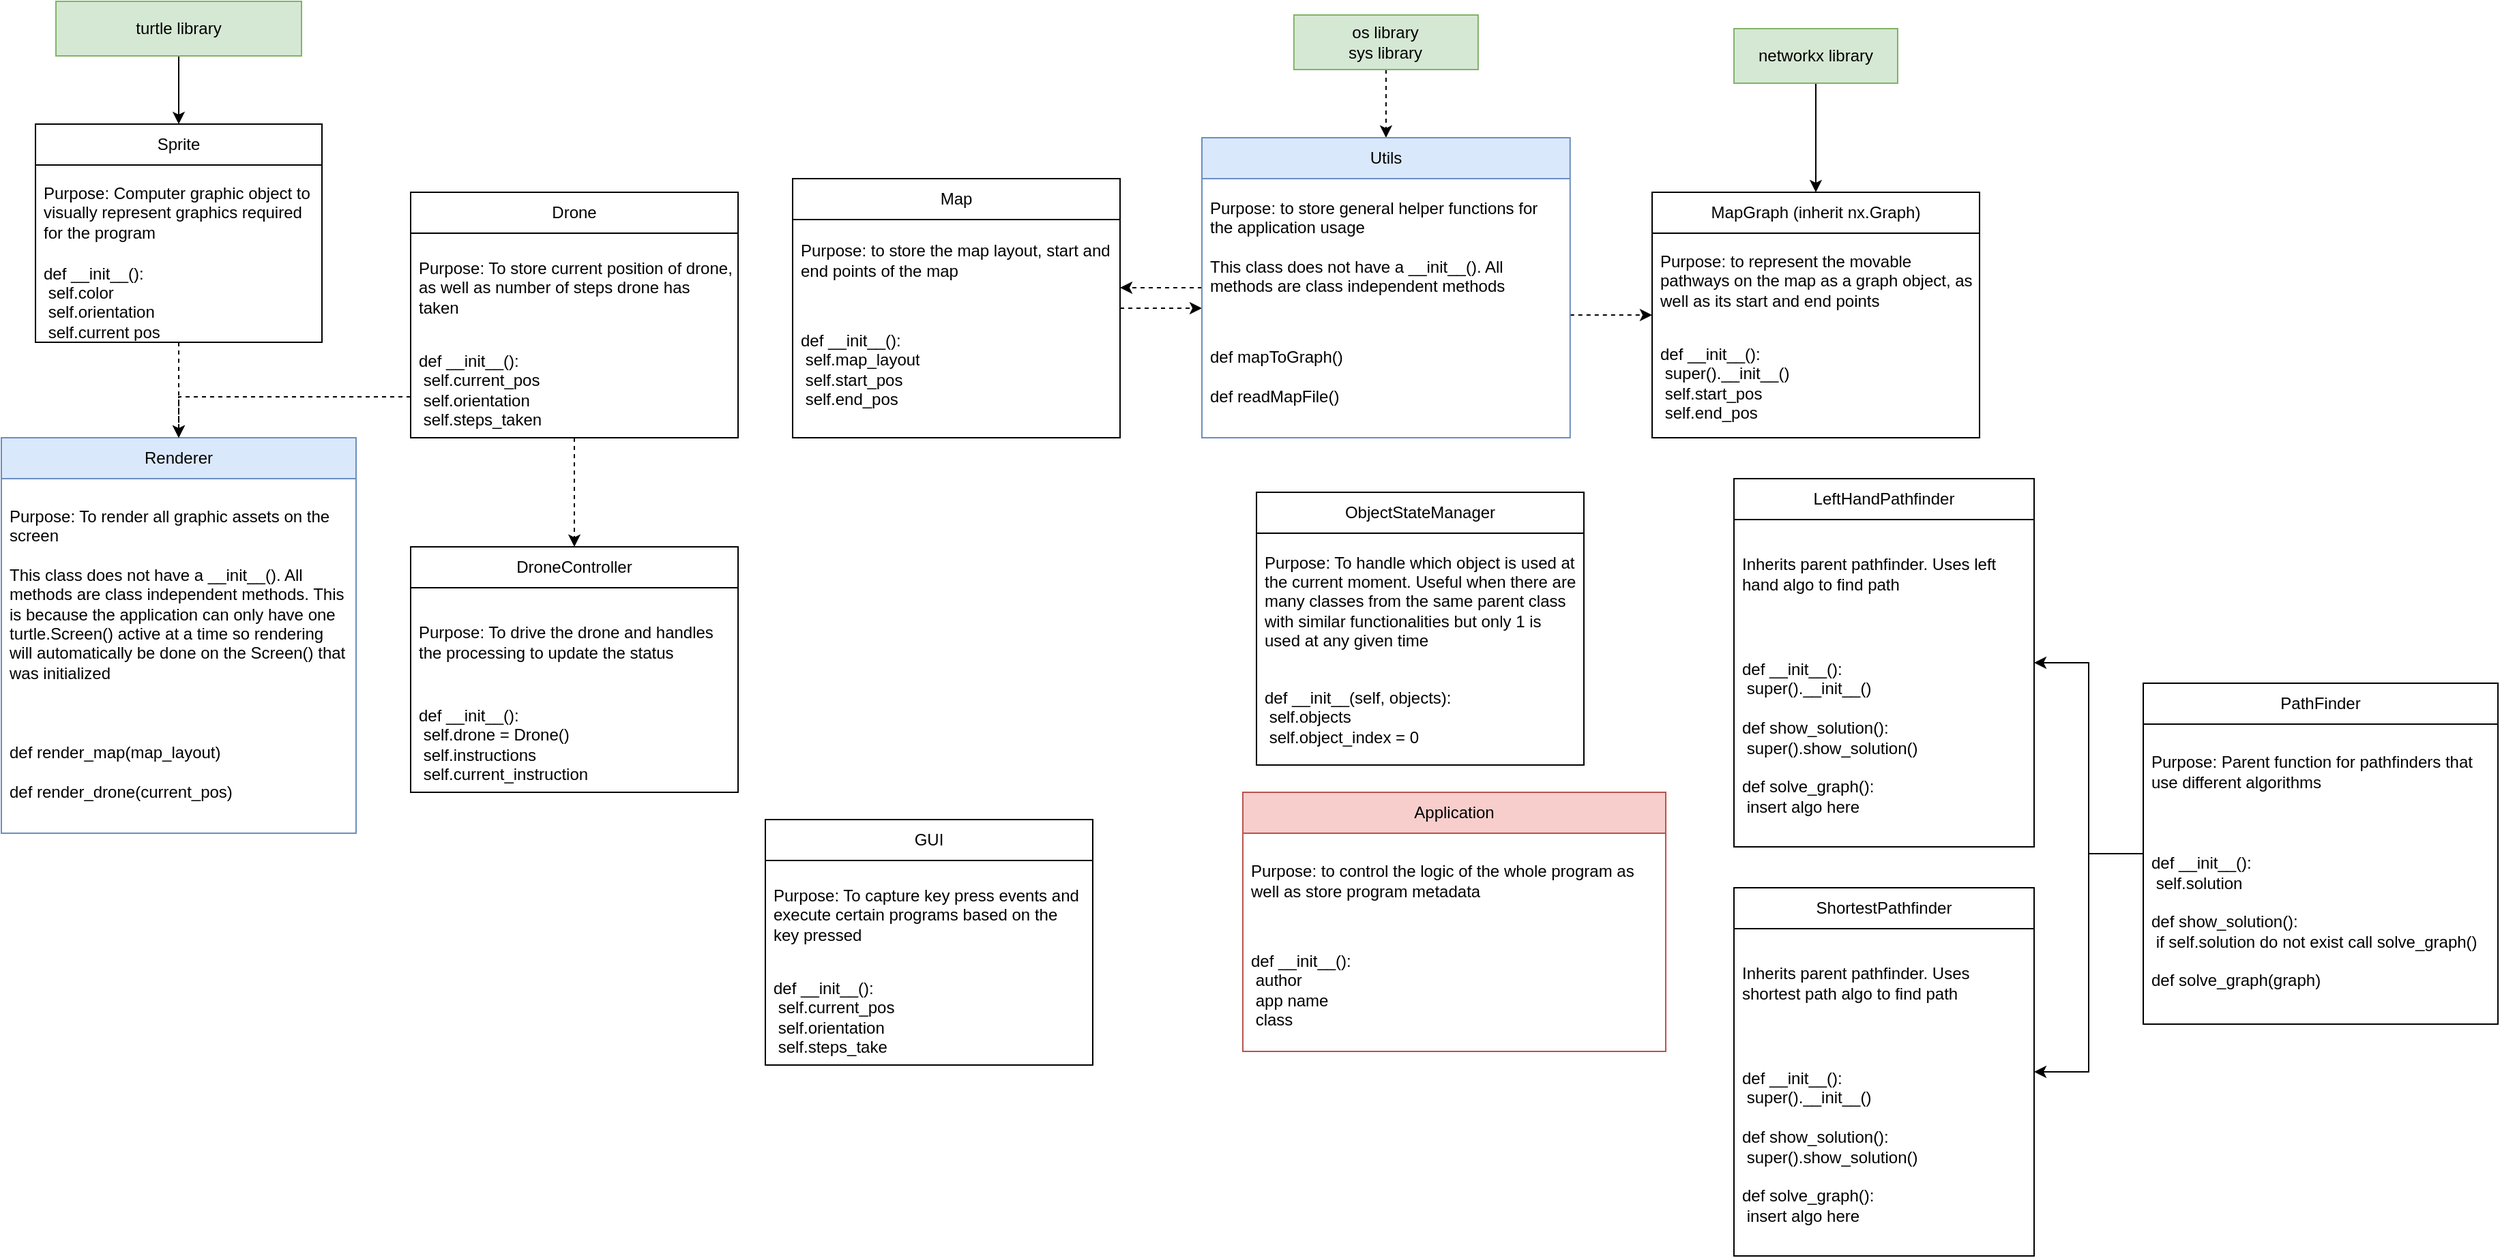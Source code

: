 <mxfile version="20.8.17" type="github" pages="3">
  <diagram id="C5RBs43oDa-KdzZeNtuy" name="Class Design">
    <mxGraphModel dx="2070" dy="985" grid="1" gridSize="10" guides="1" tooltips="1" connect="1" arrows="1" fold="1" page="1" pageScale="1" pageWidth="2336" pageHeight="1654" math="0" shadow="0">
      <root>
        <mxCell id="WIyWlLk6GJQsqaUBKTNV-0" />
        <mxCell id="WIyWlLk6GJQsqaUBKTNV-1" parent="WIyWlLk6GJQsqaUBKTNV-0" />
        <mxCell id="uCqwbNBmqY_bpqWK9Ru8-3" style="edgeStyle=orthogonalEdgeStyle;rounded=0;orthogonalLoop=1;jettySize=auto;html=1;" parent="WIyWlLk6GJQsqaUBKTNV-1" source="dQ57IdhiGYJqUYmVvskk-5" target="uCqwbNBmqY_bpqWK9Ru8-0" edge="1">
          <mxGeometry relative="1" as="geometry" />
        </mxCell>
        <mxCell id="dQ57IdhiGYJqUYmVvskk-5" value="turtle library" style="rounded=0;whiteSpace=wrap;html=1;fillColor=#d5e8d4;strokeColor=#82b366;" parent="WIyWlLk6GJQsqaUBKTNV-1" vertex="1">
          <mxGeometry x="70" y="40" width="180" height="40" as="geometry" />
        </mxCell>
        <mxCell id="pP4sysXfX_SifiGV4ZdW-8" style="edgeStyle=orthogonalEdgeStyle;rounded=0;orthogonalLoop=1;jettySize=auto;html=1;dashed=1;" parent="WIyWlLk6GJQsqaUBKTNV-1" source="dQ57IdhiGYJqUYmVvskk-13" target="pP4sysXfX_SifiGV4ZdW-3" edge="1">
          <mxGeometry relative="1" as="geometry">
            <Array as="points">
              <mxPoint x="850" y="240" />
              <mxPoint x="850" y="240" />
            </Array>
          </mxGeometry>
        </mxCell>
        <mxCell id="dQ57IdhiGYJqUYmVvskk-13" value="Map" style="swimlane;fontStyle=0;childLayout=stackLayout;horizontal=1;startSize=30;horizontalStack=0;resizeParent=1;resizeParentMax=0;resizeLast=0;collapsible=1;marginBottom=0;whiteSpace=wrap;html=1;" parent="WIyWlLk6GJQsqaUBKTNV-1" vertex="1">
          <mxGeometry x="610" y="170" width="240" height="190" as="geometry" />
        </mxCell>
        <mxCell id="dQ57IdhiGYJqUYmVvskk-14" value="Purpose: to store the map layout, start and end points of the map" style="text;strokeColor=none;fillColor=none;align=left;verticalAlign=middle;spacingLeft=4;spacingRight=4;overflow=hidden;points=[[0,0.5],[1,0.5]];portConstraint=eastwest;rotatable=0;whiteSpace=wrap;html=1;" parent="dQ57IdhiGYJqUYmVvskk-13" vertex="1">
          <mxGeometry y="30" width="240" height="60" as="geometry" />
        </mxCell>
        <mxCell id="dQ57IdhiGYJqUYmVvskk-21" value="def __init__():&lt;br&gt;&lt;span style=&quot;white-space: pre;&quot;&gt; &lt;/span&gt;self.map_layout&lt;br&gt;&lt;span style=&quot;white-space: pre;&quot;&gt; &lt;/span&gt;self.start_pos&lt;br&gt;&lt;span style=&quot;white-space: pre;&quot;&gt; &lt;/span&gt;self.end_pos&lt;br&gt;" style="text;strokeColor=none;fillColor=none;align=left;verticalAlign=middle;spacingLeft=4;spacingRight=4;overflow=hidden;points=[[0,0.5],[1,0.5]];portConstraint=eastwest;rotatable=0;whiteSpace=wrap;html=1;" parent="dQ57IdhiGYJqUYmVvskk-13" vertex="1">
          <mxGeometry y="90" width="240" height="100" as="geometry" />
        </mxCell>
        <mxCell id="vD4cvlfS7zfxwfo6U6s2-6" style="edgeStyle=orthogonalEdgeStyle;rounded=0;orthogonalLoop=1;jettySize=auto;html=1;" parent="WIyWlLk6GJQsqaUBKTNV-1" source="dQ57IdhiGYJqUYmVvskk-32" target="vD4cvlfS7zfxwfo6U6s2-2" edge="1">
          <mxGeometry relative="1" as="geometry" />
        </mxCell>
        <mxCell id="PxlXIvfQ-g-e9BkWduUP-7" style="edgeStyle=orthogonalEdgeStyle;rounded=0;orthogonalLoop=1;jettySize=auto;html=1;" parent="WIyWlLk6GJQsqaUBKTNV-1" source="dQ57IdhiGYJqUYmVvskk-32" target="vD4cvlfS7zfxwfo6U6s2-7" edge="1">
          <mxGeometry relative="1" as="geometry" />
        </mxCell>
        <mxCell id="dQ57IdhiGYJqUYmVvskk-32" value="PathFinder" style="swimlane;fontStyle=0;childLayout=stackLayout;horizontal=1;startSize=30;horizontalStack=0;resizeParent=1;resizeParentMax=0;resizeLast=0;collapsible=1;marginBottom=0;whiteSpace=wrap;html=1;" parent="WIyWlLk6GJQsqaUBKTNV-1" vertex="1">
          <mxGeometry x="1600" y="540" width="260" height="250" as="geometry" />
        </mxCell>
        <mxCell id="dQ57IdhiGYJqUYmVvskk-33" value="Purpose: Parent function for pathfinders that use different algorithms" style="text;strokeColor=none;fillColor=none;align=left;verticalAlign=middle;spacingLeft=4;spacingRight=4;overflow=hidden;points=[[0,0.5],[1,0.5]];portConstraint=eastwest;rotatable=0;whiteSpace=wrap;html=1;" parent="dQ57IdhiGYJqUYmVvskk-32" vertex="1">
          <mxGeometry y="30" width="260" height="70" as="geometry" />
        </mxCell>
        <mxCell id="dQ57IdhiGYJqUYmVvskk-35" value="def __init__():&lt;br&gt;&lt;span style=&quot;white-space: pre;&quot;&gt; &lt;/span&gt;self.solution&lt;br&gt;&lt;br&gt;def show_solution():&lt;br&gt;&lt;span style=&quot;white-space: pre;&quot;&gt; &lt;/span&gt;if self.solution do not exist call solve_graph()&lt;br&gt;&lt;br&gt;def solve_graph(graph)" style="text;strokeColor=none;fillColor=none;align=left;verticalAlign=middle;spacingLeft=4;spacingRight=4;overflow=hidden;points=[[0,0.5],[1,0.5]];portConstraint=eastwest;rotatable=0;whiteSpace=wrap;html=1;" parent="dQ57IdhiGYJqUYmVvskk-32" vertex="1">
          <mxGeometry y="100" width="260" height="150" as="geometry" />
        </mxCell>
        <mxCell id="7FqHwzOTrSw8YaoyhYBU-6" value="Application" style="swimlane;fontStyle=0;childLayout=stackLayout;horizontal=1;startSize=30;horizontalStack=0;resizeParent=1;resizeParentMax=0;resizeLast=0;collapsible=1;marginBottom=0;whiteSpace=wrap;html=1;fillColor=#f8cecc;strokeColor=#b85450;" parent="WIyWlLk6GJQsqaUBKTNV-1" vertex="1">
          <mxGeometry x="940" y="620" width="310" height="190" as="geometry" />
        </mxCell>
        <mxCell id="7FqHwzOTrSw8YaoyhYBU-7" value="Purpose: to control the logic of the whole program as well as store program metadata" style="text;strokeColor=none;fillColor=none;align=left;verticalAlign=middle;spacingLeft=4;spacingRight=4;overflow=hidden;points=[[0,0.5],[1,0.5]];portConstraint=eastwest;rotatable=0;whiteSpace=wrap;html=1;" parent="7FqHwzOTrSw8YaoyhYBU-6" vertex="1">
          <mxGeometry y="30" width="310" height="70" as="geometry" />
        </mxCell>
        <mxCell id="7FqHwzOTrSw8YaoyhYBU-9" value="def __init__():&lt;br&gt;&lt;span style=&quot;white-space: pre;&quot;&gt; &lt;/span&gt;author&lt;br&gt;&lt;span style=&quot;white-space: pre;&quot;&gt; &lt;/span&gt;app name&lt;br&gt;&lt;span style=&quot;white-space: pre;&quot;&gt; &lt;/span&gt;class" style="text;strokeColor=none;fillColor=none;align=left;verticalAlign=middle;spacingLeft=4;spacingRight=4;overflow=hidden;points=[[0,0.5],[1,0.5]];portConstraint=eastwest;rotatable=0;whiteSpace=wrap;html=1;" parent="7FqHwzOTrSw8YaoyhYBU-6" vertex="1">
          <mxGeometry y="100" width="310" height="90" as="geometry" />
        </mxCell>
        <mxCell id="4WqTjVgoWAFysmVd5On_-0" style="edgeStyle=orthogonalEdgeStyle;rounded=0;orthogonalLoop=1;jettySize=auto;html=1;dashed=1;" parent="WIyWlLk6GJQsqaUBKTNV-1" source="QhIDpwn1hLKXuRbCtxrE-2" target="pP4sysXfX_SifiGV4ZdW-3" edge="1">
          <mxGeometry relative="1" as="geometry" />
        </mxCell>
        <mxCell id="QhIDpwn1hLKXuRbCtxrE-2" value="os library&lt;br&gt;sys library" style="rounded=0;whiteSpace=wrap;html=1;fillColor=#d5e8d4;strokeColor=#82b366;" parent="WIyWlLk6GJQsqaUBKTNV-1" vertex="1">
          <mxGeometry x="977.42" y="50" width="135.05" height="40" as="geometry" />
        </mxCell>
        <mxCell id="4GmTz1bbVhYTWeWpqr6v-0" value="MapGraph (inherit nx.Graph)" style="swimlane;fontStyle=0;childLayout=stackLayout;horizontal=1;startSize=30;horizontalStack=0;resizeParent=1;resizeParentMax=0;resizeLast=0;collapsible=1;marginBottom=0;whiteSpace=wrap;html=1;" parent="WIyWlLk6GJQsqaUBKTNV-1" vertex="1">
          <mxGeometry x="1240" y="180" width="240" height="180" as="geometry" />
        </mxCell>
        <mxCell id="4GmTz1bbVhYTWeWpqr6v-1" value="Purpose: to represent the movable pathways on the map as a graph object, as well as its start and end points" style="text;strokeColor=none;fillColor=none;align=left;verticalAlign=middle;spacingLeft=4;spacingRight=4;overflow=hidden;points=[[0,0.5],[1,0.5]];portConstraint=eastwest;rotatable=0;whiteSpace=wrap;html=1;" parent="4GmTz1bbVhYTWeWpqr6v-0" vertex="1">
          <mxGeometry y="30" width="240" height="70" as="geometry" />
        </mxCell>
        <mxCell id="4GmTz1bbVhYTWeWpqr6v-3" value="def __init__():&lt;br&gt;&lt;span style=&quot;white-space: pre;&quot;&gt; &lt;/span&gt;super().__init__()&lt;br&gt;&lt;span style=&quot;white-space: pre;&quot;&gt; &lt;/span&gt;self.start_pos&lt;br&gt;&lt;span style=&quot;white-space: pre;&quot;&gt; &lt;/span&gt;self.end_pos" style="text;strokeColor=none;fillColor=none;align=left;verticalAlign=middle;spacingLeft=4;spacingRight=4;overflow=hidden;points=[[0,0.5],[1,0.5]];portConstraint=eastwest;rotatable=0;whiteSpace=wrap;html=1;" parent="4GmTz1bbVhYTWeWpqr6v-0" vertex="1">
          <mxGeometry y="100" width="240" height="80" as="geometry" />
        </mxCell>
        <mxCell id="4GmTz1bbVhYTWeWpqr6v-9" style="edgeStyle=orthogonalEdgeStyle;rounded=0;orthogonalLoop=1;jettySize=auto;html=1;" parent="WIyWlLk6GJQsqaUBKTNV-1" source="4GmTz1bbVhYTWeWpqr6v-7" target="4GmTz1bbVhYTWeWpqr6v-0" edge="1">
          <mxGeometry relative="1" as="geometry" />
        </mxCell>
        <mxCell id="4GmTz1bbVhYTWeWpqr6v-7" value="networkx library" style="rounded=0;whiteSpace=wrap;html=1;fillColor=#d5e8d4;strokeColor=#82b366;" parent="WIyWlLk6GJQsqaUBKTNV-1" vertex="1">
          <mxGeometry x="1300" y="60" width="120" height="40" as="geometry" />
        </mxCell>
        <mxCell id="4WqTjVgoWAFysmVd5On_-5" style="edgeStyle=orthogonalEdgeStyle;rounded=0;orthogonalLoop=1;jettySize=auto;html=1;dashed=1;" parent="WIyWlLk6GJQsqaUBKTNV-1" source="pP4sysXfX_SifiGV4ZdW-3" target="dQ57IdhiGYJqUYmVvskk-13" edge="1">
          <mxGeometry relative="1" as="geometry">
            <Array as="points">
              <mxPoint x="840" y="310" />
              <mxPoint x="840" y="310" />
            </Array>
          </mxGeometry>
        </mxCell>
        <mxCell id="vD4cvlfS7zfxwfo6U6s2-11" style="edgeStyle=orthogonalEdgeStyle;rounded=0;orthogonalLoop=1;jettySize=auto;html=1;dashed=1;" parent="WIyWlLk6GJQsqaUBKTNV-1" source="pP4sysXfX_SifiGV4ZdW-3" target="4GmTz1bbVhYTWeWpqr6v-0" edge="1">
          <mxGeometry relative="1" as="geometry">
            <Array as="points">
              <mxPoint x="1190" y="270" />
              <mxPoint x="1190" y="270" />
            </Array>
          </mxGeometry>
        </mxCell>
        <mxCell id="pP4sysXfX_SifiGV4ZdW-3" value="Utils" style="swimlane;fontStyle=0;childLayout=stackLayout;horizontal=1;startSize=30;horizontalStack=0;resizeParent=1;resizeParentMax=0;resizeLast=0;collapsible=1;marginBottom=0;whiteSpace=wrap;html=1;fillColor=#dae8fc;strokeColor=#6c8ebf;" parent="WIyWlLk6GJQsqaUBKTNV-1" vertex="1">
          <mxGeometry x="910" y="140" width="269.89" height="220" as="geometry" />
        </mxCell>
        <mxCell id="pP4sysXfX_SifiGV4ZdW-4" value="Purpose: to store general helper functions for the application usage&lt;br&gt;&lt;br&gt;This class does not have a __init__(). All methods are class independent methods&amp;nbsp;" style="text;strokeColor=none;fillColor=none;align=left;verticalAlign=middle;spacingLeft=4;spacingRight=4;overflow=hidden;points=[[0,0.5],[1,0.5]];portConstraint=eastwest;rotatable=0;whiteSpace=wrap;html=1;" parent="pP4sysXfX_SifiGV4ZdW-3" vertex="1">
          <mxGeometry y="30" width="269.89" height="100" as="geometry" />
        </mxCell>
        <mxCell id="pP4sysXfX_SifiGV4ZdW-6" value="def mapToGraph()&lt;br&gt;&lt;br&gt;def readMapFile()" style="text;strokeColor=none;fillColor=none;align=left;verticalAlign=middle;spacingLeft=4;spacingRight=4;overflow=hidden;points=[[0,0.5],[1,0.5]];portConstraint=eastwest;rotatable=0;whiteSpace=wrap;html=1;" parent="pP4sysXfX_SifiGV4ZdW-3" vertex="1">
          <mxGeometry y="130" width="269.89" height="90" as="geometry" />
        </mxCell>
        <mxCell id="vD4cvlfS7zfxwfo6U6s2-2" value="LeftHandPathfinder" style="swimlane;fontStyle=0;childLayout=stackLayout;horizontal=1;startSize=30;horizontalStack=0;resizeParent=1;resizeParentMax=0;resizeLast=0;collapsible=1;marginBottom=0;whiteSpace=wrap;html=1;" parent="WIyWlLk6GJQsqaUBKTNV-1" vertex="1">
          <mxGeometry x="1300" y="390" width="220" height="270" as="geometry" />
        </mxCell>
        <mxCell id="vD4cvlfS7zfxwfo6U6s2-5" value="Inherits parent pathfinder. Uses left hand algo to find path" style="text;strokeColor=none;fillColor=none;align=left;verticalAlign=middle;spacingLeft=4;spacingRight=4;overflow=hidden;points=[[0,0.5],[1,0.5]];portConstraint=eastwest;rotatable=0;whiteSpace=wrap;html=1;" parent="vD4cvlfS7zfxwfo6U6s2-2" vertex="1">
          <mxGeometry y="30" width="220" height="80" as="geometry" />
        </mxCell>
        <mxCell id="vD4cvlfS7zfxwfo6U6s2-3" value="def __init__():&lt;br&gt;&lt;span style=&quot;white-space: pre;&quot;&gt; &lt;/span&gt;super().__init__()&lt;br&gt;&lt;br&gt;def show_solution():&lt;br&gt;&lt;span style=&quot;white-space: pre;&quot;&gt; &lt;/span&gt;super().show_solution()&lt;br&gt;&lt;br&gt;def solve_graph():&lt;br&gt;&lt;span style=&quot;white-space: pre;&quot;&gt; &lt;/span&gt;insert algo here" style="text;strokeColor=none;fillColor=none;align=left;verticalAlign=middle;spacingLeft=4;spacingRight=4;overflow=hidden;points=[[0,0.5],[1,0.5]];portConstraint=eastwest;rotatable=0;whiteSpace=wrap;html=1;" parent="vD4cvlfS7zfxwfo6U6s2-2" vertex="1">
          <mxGeometry y="110" width="220" height="160" as="geometry" />
        </mxCell>
        <mxCell id="vD4cvlfS7zfxwfo6U6s2-7" value="ShortestPathfinder" style="swimlane;fontStyle=0;childLayout=stackLayout;horizontal=1;startSize=30;horizontalStack=0;resizeParent=1;resizeParentMax=0;resizeLast=0;collapsible=1;marginBottom=0;whiteSpace=wrap;html=1;" parent="WIyWlLk6GJQsqaUBKTNV-1" vertex="1">
          <mxGeometry x="1300" y="690" width="220" height="270" as="geometry" />
        </mxCell>
        <mxCell id="vD4cvlfS7zfxwfo6U6s2-8" value="Inherits parent pathfinder. Uses shortest path algo to find path" style="text;strokeColor=none;fillColor=none;align=left;verticalAlign=middle;spacingLeft=4;spacingRight=4;overflow=hidden;points=[[0,0.5],[1,0.5]];portConstraint=eastwest;rotatable=0;whiteSpace=wrap;html=1;" parent="vD4cvlfS7zfxwfo6U6s2-7" vertex="1">
          <mxGeometry y="30" width="220" height="80" as="geometry" />
        </mxCell>
        <mxCell id="vD4cvlfS7zfxwfo6U6s2-9" value="def __init__():&lt;br&gt;&lt;span style=&quot;white-space: pre;&quot;&gt; &lt;/span&gt;super().__init__()&lt;br&gt;&lt;br&gt;def show_solution():&lt;br&gt;&lt;span style=&quot;white-space: pre;&quot;&gt; &lt;/span&gt;super().show_solution()&lt;br&gt;&lt;br&gt;def solve_graph():&lt;br&gt;&lt;span style=&quot;white-space: pre;&quot;&gt; &lt;/span&gt;insert algo here" style="text;strokeColor=none;fillColor=none;align=left;verticalAlign=middle;spacingLeft=4;spacingRight=4;overflow=hidden;points=[[0,0.5],[1,0.5]];portConstraint=eastwest;rotatable=0;whiteSpace=wrap;html=1;" parent="vD4cvlfS7zfxwfo6U6s2-7" vertex="1">
          <mxGeometry y="110" width="220" height="160" as="geometry" />
        </mxCell>
        <mxCell id="vD4cvlfS7zfxwfo6U6s2-12" value="Renderer" style="swimlane;fontStyle=0;childLayout=stackLayout;horizontal=1;startSize=30;horizontalStack=0;resizeParent=1;resizeParentMax=0;resizeLast=0;collapsible=1;marginBottom=0;whiteSpace=wrap;html=1;fillColor=#dae8fc;strokeColor=#6c8ebf;" parent="WIyWlLk6GJQsqaUBKTNV-1" vertex="1">
          <mxGeometry x="30" y="360" width="260" height="290" as="geometry" />
        </mxCell>
        <mxCell id="vD4cvlfS7zfxwfo6U6s2-14" value="Purpose: To render all graphic assets on the screen&lt;br&gt;&lt;br&gt;This class does not have a __init__(). All methods are class independent methods. This is because the application can only have one turtle.Screen() active at a time so rendering will automatically be done on the Screen() that was initialized&lt;span style=&quot;white-space: pre;&quot;&gt; &lt;/span&gt;" style="text;strokeColor=none;fillColor=none;align=left;verticalAlign=middle;spacingLeft=4;spacingRight=4;overflow=hidden;points=[[0,0.5],[1,0.5]];portConstraint=eastwest;rotatable=0;whiteSpace=wrap;html=1;" parent="vD4cvlfS7zfxwfo6U6s2-12" vertex="1">
          <mxGeometry y="30" width="260" height="170" as="geometry" />
        </mxCell>
        <mxCell id="vD4cvlfS7zfxwfo6U6s2-15" value="def render_map(map_layout)&lt;br&gt;&lt;br&gt;def render_drone(current_pos)" style="text;strokeColor=none;fillColor=none;align=left;verticalAlign=middle;spacingLeft=4;spacingRight=4;overflow=hidden;points=[[0,0.5],[1,0.5]];portConstraint=eastwest;rotatable=0;whiteSpace=wrap;html=1;" parent="vD4cvlfS7zfxwfo6U6s2-12" vertex="1">
          <mxGeometry y="200" width="260" height="90" as="geometry" />
        </mxCell>
        <mxCell id="qKjpMwzkgPPso6jn_mT1-4" style="edgeStyle=orthogonalEdgeStyle;rounded=0;orthogonalLoop=1;jettySize=auto;html=1;dashed=1;" parent="WIyWlLk6GJQsqaUBKTNV-1" source="vD4cvlfS7zfxwfo6U6s2-18" target="qKjpMwzkgPPso6jn_mT1-0" edge="1">
          <mxGeometry relative="1" as="geometry" />
        </mxCell>
        <mxCell id="PxlXIvfQ-g-e9BkWduUP-8" style="edgeStyle=orthogonalEdgeStyle;rounded=0;orthogonalLoop=1;jettySize=auto;html=1;dashed=1;" parent="WIyWlLk6GJQsqaUBKTNV-1" source="vD4cvlfS7zfxwfo6U6s2-18" target="vD4cvlfS7zfxwfo6U6s2-12" edge="1">
          <mxGeometry relative="1" as="geometry">
            <Array as="points">
              <mxPoint x="510" y="330" />
              <mxPoint x="160" y="330" />
            </Array>
          </mxGeometry>
        </mxCell>
        <mxCell id="vD4cvlfS7zfxwfo6U6s2-18" value="Drone" style="swimlane;fontStyle=0;childLayout=stackLayout;horizontal=1;startSize=30;horizontalStack=0;resizeParent=1;resizeParentMax=0;resizeLast=0;collapsible=1;marginBottom=0;whiteSpace=wrap;html=1;" parent="WIyWlLk6GJQsqaUBKTNV-1" vertex="1">
          <mxGeometry x="330" y="180" width="240" height="180" as="geometry" />
        </mxCell>
        <mxCell id="vD4cvlfS7zfxwfo6U6s2-19" value="Purpose: To store current position of drone, as well as number of steps drone has taken" style="text;strokeColor=none;fillColor=none;align=left;verticalAlign=middle;spacingLeft=4;spacingRight=4;overflow=hidden;points=[[0,0.5],[1,0.5]];portConstraint=eastwest;rotatable=0;whiteSpace=wrap;html=1;" parent="vD4cvlfS7zfxwfo6U6s2-18" vertex="1">
          <mxGeometry y="30" width="240" height="80" as="geometry" />
        </mxCell>
        <mxCell id="vD4cvlfS7zfxwfo6U6s2-21" value="def __init__():&lt;br&gt;&lt;span style=&quot;white-space: pre;&quot;&gt; &lt;/span&gt;self.current_pos&lt;br&gt;&lt;span style=&quot;white-space: pre;&quot;&gt; &lt;/span&gt;self.orientation&lt;br&gt;&lt;span style=&quot;white-space: pre;&quot;&gt; &lt;/span&gt;self.steps_taken" style="text;strokeColor=none;fillColor=none;align=left;verticalAlign=middle;spacingLeft=4;spacingRight=4;overflow=hidden;points=[[0,0.5],[1,0.5]];portConstraint=eastwest;rotatable=0;whiteSpace=wrap;html=1;" parent="vD4cvlfS7zfxwfo6U6s2-18" vertex="1">
          <mxGeometry y="110" width="240" height="70" as="geometry" />
        </mxCell>
        <mxCell id="PxlXIvfQ-g-e9BkWduUP-9" style="edgeStyle=orthogonalEdgeStyle;rounded=0;orthogonalLoop=1;jettySize=auto;html=1;dashed=1;" parent="WIyWlLk6GJQsqaUBKTNV-1" source="uCqwbNBmqY_bpqWK9Ru8-0" target="vD4cvlfS7zfxwfo6U6s2-12" edge="1">
          <mxGeometry relative="1" as="geometry" />
        </mxCell>
        <mxCell id="uCqwbNBmqY_bpqWK9Ru8-0" value="Sprite" style="swimlane;fontStyle=0;childLayout=stackLayout;horizontal=1;startSize=30;horizontalStack=0;resizeParent=1;resizeParentMax=0;resizeLast=0;collapsible=1;marginBottom=0;whiteSpace=wrap;html=1;" parent="WIyWlLk6GJQsqaUBKTNV-1" vertex="1">
          <mxGeometry x="55" y="130" width="210" height="160" as="geometry" />
        </mxCell>
        <mxCell id="uCqwbNBmqY_bpqWK9Ru8-1" value="Purpose: Computer graphic object to visually represent graphics required for the program" style="text;strokeColor=none;fillColor=none;align=left;verticalAlign=middle;spacingLeft=4;spacingRight=4;overflow=hidden;points=[[0,0.5],[1,0.5]];portConstraint=eastwest;rotatable=0;whiteSpace=wrap;html=1;" parent="uCqwbNBmqY_bpqWK9Ru8-0" vertex="1">
          <mxGeometry y="30" width="210" height="70" as="geometry" />
        </mxCell>
        <mxCell id="uCqwbNBmqY_bpqWK9Ru8-2" value="def __init__():&lt;br&gt;&lt;span style=&quot;white-space: pre;&quot;&gt; &lt;/span&gt;self.color&lt;br&gt;&lt;span style=&quot;white-space: pre;&quot;&gt; &lt;/span&gt;self.orientation&lt;br&gt;&lt;span style=&quot;white-space: pre;&quot;&gt; &lt;/span&gt;self.current pos" style="text;strokeColor=none;fillColor=none;align=left;verticalAlign=middle;spacingLeft=4;spacingRight=4;overflow=hidden;points=[[0,0.5],[1,0.5]];portConstraint=eastwest;rotatable=0;whiteSpace=wrap;html=1;" parent="uCqwbNBmqY_bpqWK9Ru8-0" vertex="1">
          <mxGeometry y="100" width="210" height="60" as="geometry" />
        </mxCell>
        <mxCell id="qKjpMwzkgPPso6jn_mT1-0" value="DroneController" style="swimlane;fontStyle=0;childLayout=stackLayout;horizontal=1;startSize=30;horizontalStack=0;resizeParent=1;resizeParentMax=0;resizeLast=0;collapsible=1;marginBottom=0;whiteSpace=wrap;html=1;" parent="WIyWlLk6GJQsqaUBKTNV-1" vertex="1">
          <mxGeometry x="330" y="440" width="240" height="180" as="geometry" />
        </mxCell>
        <mxCell id="qKjpMwzkgPPso6jn_mT1-1" value="Purpose: To drive the drone and handles the processing to update the status" style="text;strokeColor=none;fillColor=none;align=left;verticalAlign=middle;spacingLeft=4;spacingRight=4;overflow=hidden;points=[[0,0.5],[1,0.5]];portConstraint=eastwest;rotatable=0;whiteSpace=wrap;html=1;" parent="qKjpMwzkgPPso6jn_mT1-0" vertex="1">
          <mxGeometry y="30" width="240" height="80" as="geometry" />
        </mxCell>
        <mxCell id="qKjpMwzkgPPso6jn_mT1-2" value="def __init__():&lt;br&gt;&lt;span style=&quot;white-space: pre;&quot;&gt; &lt;/span&gt;self.drone = Drone()&lt;br&gt;&lt;span style=&quot;white-space: pre;&quot;&gt; &lt;/span&gt;self.instructions&lt;br&gt;&lt;span style=&quot;white-space: pre;&quot;&gt; &lt;/span&gt;self.current_instruction" style="text;strokeColor=none;fillColor=none;align=left;verticalAlign=middle;spacingLeft=4;spacingRight=4;overflow=hidden;points=[[0,0.5],[1,0.5]];portConstraint=eastwest;rotatable=0;whiteSpace=wrap;html=1;" parent="qKjpMwzkgPPso6jn_mT1-0" vertex="1">
          <mxGeometry y="110" width="240" height="70" as="geometry" />
        </mxCell>
        <mxCell id="Ow5IxHoh4c-HuIYeyoRq-0" value="GUI" style="swimlane;fontStyle=0;childLayout=stackLayout;horizontal=1;startSize=30;horizontalStack=0;resizeParent=1;resizeParentMax=0;resizeLast=0;collapsible=1;marginBottom=0;whiteSpace=wrap;html=1;" parent="WIyWlLk6GJQsqaUBKTNV-1" vertex="1">
          <mxGeometry x="590" y="640" width="240" height="180" as="geometry" />
        </mxCell>
        <mxCell id="Ow5IxHoh4c-HuIYeyoRq-1" value="Purpose: To capture key press events and execute certain programs based on the key pressed" style="text;strokeColor=none;fillColor=none;align=left;verticalAlign=middle;spacingLeft=4;spacingRight=4;overflow=hidden;points=[[0,0.5],[1,0.5]];portConstraint=eastwest;rotatable=0;whiteSpace=wrap;html=1;" parent="Ow5IxHoh4c-HuIYeyoRq-0" vertex="1">
          <mxGeometry y="30" width="240" height="80" as="geometry" />
        </mxCell>
        <mxCell id="Ow5IxHoh4c-HuIYeyoRq-2" value="def __init__():&lt;br&gt;&lt;span style=&quot;white-space: pre;&quot;&gt; &lt;/span&gt;self.current_pos&lt;br&gt;&lt;span style=&quot;white-space: pre;&quot;&gt; &lt;/span&gt;self.orientation&lt;br&gt;&lt;span style=&quot;white-space: pre;&quot;&gt; &lt;/span&gt;self.steps_take" style="text;strokeColor=none;fillColor=none;align=left;verticalAlign=middle;spacingLeft=4;spacingRight=4;overflow=hidden;points=[[0,0.5],[1,0.5]];portConstraint=eastwest;rotatable=0;whiteSpace=wrap;html=1;" parent="Ow5IxHoh4c-HuIYeyoRq-0" vertex="1">
          <mxGeometry y="110" width="240" height="70" as="geometry" />
        </mxCell>
        <mxCell id="PxlXIvfQ-g-e9BkWduUP-1" value="ObjectStateManager" style="swimlane;fontStyle=0;childLayout=stackLayout;horizontal=1;startSize=30;horizontalStack=0;resizeParent=1;resizeParentMax=0;resizeLast=0;collapsible=1;marginBottom=0;whiteSpace=wrap;html=1;" parent="WIyWlLk6GJQsqaUBKTNV-1" vertex="1">
          <mxGeometry x="950" y="400" width="240" height="200" as="geometry" />
        </mxCell>
        <mxCell id="PxlXIvfQ-g-e9BkWduUP-2" value="Purpose: To handle which object is used at the current moment. Useful when there are many classes from the same parent class with similar functionalities but only 1 is used at any given time" style="text;strokeColor=none;fillColor=none;align=left;verticalAlign=middle;spacingLeft=4;spacingRight=4;overflow=hidden;points=[[0,0.5],[1,0.5]];portConstraint=eastwest;rotatable=0;whiteSpace=wrap;html=1;" parent="PxlXIvfQ-g-e9BkWduUP-1" vertex="1">
          <mxGeometry y="30" width="240" height="100" as="geometry" />
        </mxCell>
        <mxCell id="PxlXIvfQ-g-e9BkWduUP-3" value="def __init__(self, objects):&lt;br&gt;&lt;span style=&quot;white-space: pre;&quot;&gt; &lt;/span&gt;self.objects&lt;br&gt;&amp;nbsp;self.object_index = 0" style="text;strokeColor=none;fillColor=none;align=left;verticalAlign=middle;spacingLeft=4;spacingRight=4;overflow=hidden;points=[[0,0.5],[1,0.5]];portConstraint=eastwest;rotatable=0;whiteSpace=wrap;html=1;" parent="PxlXIvfQ-g-e9BkWduUP-1" vertex="1">
          <mxGeometry y="130" width="240" height="70" as="geometry" />
        </mxCell>
      </root>
    </mxGraphModel>
  </diagram>
  <diagram id="5ajDKOl-wqIJCRgxZrDx" name="Program Logic Flow">
    <mxGraphModel dx="1242" dy="591" grid="1" gridSize="10" guides="1" tooltips="1" connect="1" arrows="1" fold="1" page="1" pageScale="1" pageWidth="2336" pageHeight="1654" math="0" shadow="0">
      <root>
        <mxCell id="0" />
        <mxCell id="1" parent="0" />
        <mxCell id="u_5_g53hBJqdexsL1xW0-1" value="Utils.readMapFile() scans map file for error, splits the string at breakpoints, returns the array of strings, start point and end point(s)" style="rounded=0;whiteSpace=wrap;html=1;" parent="1" vertex="1">
          <mxGeometry x="210" y="90" width="320" height="80" as="geometry" />
        </mxCell>
        <mxCell id="iqMkdEf63d4BHjMZgC9F-1" value="Instantiate Drone(), current position = start position, steps = 0" style="rounded=0;whiteSpace=wrap;html=1;" parent="1" vertex="1">
          <mxGeometry x="130" y="210" width="160" height="80" as="geometry" />
        </mxCell>
        <mxCell id="x56IGjCKMo1mnG5Cp746-1" value="Instantiate Map(), with start and end points, map layout array" style="rounded=0;whiteSpace=wrap;html=1;" parent="1" vertex="1">
          <mxGeometry x="290" y="210" width="160" height="80" as="geometry" />
        </mxCell>
        <mxCell id="sF83gJ2Y-tAZqgzx6kGP-1" value="Use Utils.mapToGraph to instantiate a MapGraph()" style="rounded=0;whiteSpace=wrap;html=1;" parent="1" vertex="1">
          <mxGeometry x="450" y="210" width="160" height="80" as="geometry" />
        </mxCell>
        <mxCell id="pWkHuSal4hi6-p0HtRRp-1" value="Instantiate turtle.Screen()" style="rounded=0;whiteSpace=wrap;html=1;" parent="1" vertex="1">
          <mxGeometry x="50" y="460" width="160" height="80" as="geometry" />
        </mxCell>
        <mxCell id="XhllJi2Ies2MjroXPOg7-3" style="edgeStyle=orthogonalEdgeStyle;rounded=0;orthogonalLoop=1;jettySize=auto;html=1;" parent="1" source="Dwya-0_cHMQRXMRhulO9-1" target="XhllJi2Ies2MjroXPOg7-1" edge="1">
          <mxGeometry relative="1" as="geometry" />
        </mxCell>
        <mxCell id="Dwya-0_cHMQRXMRhulO9-1" value="Instantiate LeftHandPathfinder()" style="rounded=0;whiteSpace=wrap;html=1;" parent="1" vertex="1">
          <mxGeometry x="50" y="310" width="160" height="80" as="geometry" />
        </mxCell>
        <mxCell id="XhllJi2Ies2MjroXPOg7-4" style="edgeStyle=orthogonalEdgeStyle;rounded=0;orthogonalLoop=1;jettySize=auto;html=1;" parent="1" source="XhllJi2Ies2MjroXPOg7-1" target="XhllJi2Ies2MjroXPOg7-2" edge="1">
          <mxGeometry relative="1" as="geometry" />
        </mxCell>
        <mxCell id="XhllJi2Ies2MjroXPOg7-1" value="Call LeftHandPathfinder.solve(MapGraph)" style="rounded=0;whiteSpace=wrap;html=1;" parent="1" vertex="1">
          <mxGeometry x="250" y="310" width="240" height="80" as="geometry" />
        </mxCell>
        <mxCell id="XhllJi2Ies2MjroXPOg7-2" value="Get solution&lt;br&gt;LeftHandPathfinder.solution" style="rounded=0;whiteSpace=wrap;html=1;" parent="1" vertex="1">
          <mxGeometry x="530" y="310" width="160" height="80" as="geometry" />
        </mxCell>
        <mxCell id="XhllJi2Ies2MjroXPOg7-5" value="On M press" style="rounded=0;whiteSpace=wrap;html=1;" parent="1" vertex="1">
          <mxGeometry x="210" y="650" width="160" height="40" as="geometry" />
        </mxCell>
        <mxCell id="XhllJi2Ies2MjroXPOg7-6" value="Instantiate Renderer()" style="rounded=0;whiteSpace=wrap;html=1;" parent="1" vertex="1">
          <mxGeometry x="210" y="460" width="160" height="80" as="geometry" />
        </mxCell>
        <mxCell id="ZX-MUaLPixuAob0pzrob-4" value="Load required graphic objects using Sprite() and put in the renderer" style="rounded=0;whiteSpace=wrap;html=1;" parent="1" vertex="1">
          <mxGeometry x="370" y="460" width="160" height="80" as="geometry" />
        </mxCell>
        <mxCell id="V2TQWWy41qjP5PJCD8tl-1" value="On TAB press" style="rounded=0;whiteSpace=wrap;html=1;" parent="1" vertex="1">
          <mxGeometry x="410" y="610" width="160" height="40" as="geometry" />
        </mxCell>
        <mxCell id="V2TQWWy41qjP5PJCD8tl-2" value="Change pathfinder and update solution" style="rounded=0;whiteSpace=wrap;html=1;" parent="1" vertex="1">
          <mxGeometry x="410" y="650" width="160" height="40" as="geometry" />
        </mxCell>
        <mxCell id="V2TQWWy41qjP5PJCD8tl-3" value="Reset Drone object&lt;br&gt;Respawn drone sprite" style="rounded=0;whiteSpace=wrap;html=1;" parent="1" vertex="1">
          <mxGeometry x="410" y="690" width="160" height="60" as="geometry" />
        </mxCell>
        <mxCell id="_s8YJrcp2s8ktZzIQpsT-1" value="Update titlebar" style="rounded=0;whiteSpace=wrap;html=1;" parent="1" vertex="1">
          <mxGeometry x="410" y="750" width="160" height="40" as="geometry" />
        </mxCell>
        <mxCell id="_s8YJrcp2s8ktZzIQpsT-2" value="Update Drone object&lt;br&gt;Render Drone sprite" style="rounded=0;whiteSpace=wrap;html=1;" parent="1" vertex="1">
          <mxGeometry x="210" y="690" width="160" height="60" as="geometry" />
        </mxCell>
        <mxCell id="_s8YJrcp2s8ktZzIQpsT-4" value="Update titlebar" style="rounded=0;whiteSpace=wrap;html=1;" parent="1" vertex="1">
          <mxGeometry x="210" y="750" width="160" height="40" as="geometry" />
        </mxCell>
        <mxCell id="9JUT_qcsBUJN-kl61qgO-1" value="Render map and render drone" style="rounded=0;whiteSpace=wrap;html=1;" parent="1" vertex="1">
          <mxGeometry x="530" y="460" width="160" height="80" as="geometry" />
        </mxCell>
        <mxCell id="IL61qxbWAqcwlbqszGKJ-1" value="Get map x_length and y_length from Map object" style="rounded=0;whiteSpace=wrap;html=1;" parent="1" vertex="1">
          <mxGeometry x="1020" y="200" width="280" height="50" as="geometry" />
        </mxCell>
        <mxCell id="IL61qxbWAqcwlbqszGKJ-2" value="divide by 2 and floor (in case its odd number), this gets the x middle and y middle" style="rounded=0;whiteSpace=wrap;html=1;" parent="1" vertex="1">
          <mxGeometry x="1020" y="250" width="280" height="60" as="geometry" />
        </mxCell>
        <mxCell id="IL61qxbWAqcwlbqszGKJ-3" value="offset all unit placement by taking the x, y coordinates of the unit and minus by the x/y offset" style="rounded=0;whiteSpace=wrap;html=1;" parent="1" vertex="1">
          <mxGeometry x="1020" y="310" width="280" height="60" as="geometry" />
        </mxCell>
        <mxCell id="IL61qxbWAqcwlbqszGKJ-4" value="Logic to center the map" style="rounded=0;whiteSpace=wrap;html=1;fillColor=#f8cecc;strokeColor=#b85450;" parent="1" vertex="1">
          <mxGeometry x="1020" y="160" width="280" height="40" as="geometry" />
        </mxCell>
        <mxCell id="hLs8yHSjPo-vRx15naSY-1" value="Main Program Logic Flow" style="rounded=0;whiteSpace=wrap;html=1;fillColor=#f8cecc;strokeColor=#b85450;" parent="1" vertex="1">
          <mxGeometry x="210" y="20" width="320" height="40" as="geometry" />
        </mxCell>
        <mxCell id="hLs8yHSjPo-vRx15naSY-2" value="Get the subsetted max height of the map that is displayed on the screen&lt;br&gt;&lt;br&gt;to do this, take the y_length * pixel size - y subset&lt;br&gt;" style="rounded=0;whiteSpace=wrap;html=1;" parent="1" vertex="1">
          <mxGeometry x="1020" y="480" width="280" height="80" as="geometry" />
        </mxCell>
        <mxCell id="hLs8yHSjPo-vRx15naSY-5" value="Logic to render title above map" style="rounded=0;whiteSpace=wrap;html=1;fillColor=#f8cecc;strokeColor=#b85450;" parent="1" vertex="1">
          <mxGeometry x="1020" y="440" width="280" height="40" as="geometry" />
        </mxCell>
        <mxCell id="hLs8yHSjPo-vRx15naSY-6" value="next, plus an arbitary y_length onto the max height and display the title" style="rounded=0;whiteSpace=wrap;html=1;" parent="1" vertex="1">
          <mxGeometry x="1020" y="560" width="280" height="80" as="geometry" />
        </mxCell>
        <mxCell id="hLs8yHSjPo-vRx15naSY-7" value="Get algorithm name from current pathfinder, and number of steps from current drone" style="rounded=0;whiteSpace=wrap;html=1;" parent="1" vertex="1">
          <mxGeometry x="1020" y="780" width="280" height="50" as="geometry" />
        </mxCell>
        <mxCell id="hLs8yHSjPo-vRx15naSY-8" value="use turtle screen to display algorithm name and number of steps on the title bar" style="rounded=0;whiteSpace=wrap;html=1;" parent="1" vertex="1">
          <mxGeometry x="1020" y="830" width="280" height="60" as="geometry" />
        </mxCell>
        <mxCell id="hLs8yHSjPo-vRx15naSY-10" value="Logic for titlebar" style="rounded=0;whiteSpace=wrap;html=1;fillColor=#f8cecc;strokeColor=#b85450;" parent="1" vertex="1">
          <mxGeometry x="1020" y="740" width="280" height="40" as="geometry" />
        </mxCell>
        <mxCell id="hLs8yHSjPo-vRx15naSY-11" value="Move drone event listener" style="rounded=0;whiteSpace=wrap;html=1;fillColor=#d5e8d4;strokeColor=#82b366;" parent="1" vertex="1">
          <mxGeometry x="80" y="840" width="240" height="40" as="geometry" />
        </mxCell>
        <mxCell id="hLs8yHSjPo-vRx15naSY-12" value="Requires access to: drone controller, drone renderer, drone, algorithm name" style="rounded=0;whiteSpace=wrap;html=1;" parent="1" vertex="1">
          <mxGeometry x="80" y="880" width="240" height="80" as="geometry" />
        </mxCell>
        <mxCell id="hLs8yHSjPo-vRx15naSY-13" value="Logic for algo event listener" style="rounded=0;whiteSpace=wrap;html=1;fillColor=#d5e8d4;strokeColor=#82b366;" parent="1" vertex="1">
          <mxGeometry x="410" y="840" width="240" height="40" as="geometry" />
        </mxCell>
        <mxCell id="hLs8yHSjPo-vRx15naSY-14" value="Requires access to: drone controller, drone renderer, drone, algorithm name, pathfinder variable" style="rounded=0;whiteSpace=wrap;html=1;" parent="1" vertex="1">
          <mxGeometry x="410" y="880" width="240" height="80" as="geometry" />
        </mxCell>
        <mxCell id="hLs8yHSjPo-vRx15naSY-15" value="Reset the drone coordinates, orientation, last turn, steps taken" style="rounded=0;whiteSpace=wrap;html=1;" parent="1" vertex="1">
          <mxGeometry x="410" y="960" width="240" height="70" as="geometry" />
        </mxCell>
        <mxCell id="hLs8yHSjPo-vRx15naSY-16" value="Update drone controller instructions and set current instruction to 0" style="rounded=0;whiteSpace=wrap;html=1;" parent="1" vertex="1">
          <mxGeometry x="410" y="1090" width="240" height="70" as="geometry" />
        </mxCell>
        <mxCell id="hLs8yHSjPo-vRx15naSY-17" value="Change algorithm and get the solution, change algorithm name variable" style="rounded=0;whiteSpace=wrap;html=1;" parent="1" vertex="1">
          <mxGeometry x="410" y="1030" width="240" height="60" as="geometry" />
        </mxCell>
      </root>
    </mxGraphModel>
  </diagram>
  <diagram id="5hGC8lMSfCc0nrvuFVgb" name="Extra Features">
    <mxGraphModel dx="1774" dy="844" grid="1" gridSize="10" guides="1" tooltips="1" connect="1" arrows="1" fold="1" page="1" pageScale="1" pageWidth="2336" pageHeight="1654" math="0" shadow="0">
      <root>
        <mxCell id="0" />
        <mxCell id="1" parent="0" />
        <mxCell id="gezcZxThoV1dlBntSTM1-1" value="JJ" style="rounded=0;whiteSpace=wrap;html=1;" parent="1" vertex="1">
          <mxGeometry x="200" y="80" width="120" height="40" as="geometry" />
        </mxCell>
        <mxCell id="gezcZxThoV1dlBntSTM1-2" value="Shortest Path to connect multiple delivery points" style="rounded=0;whiteSpace=wrap;html=1;" parent="1" vertex="1">
          <mxGeometry x="80" y="120" width="360" height="40" as="geometry" />
        </mxCell>
        <mxCell id="gezcZxThoV1dlBntSTM1-3" value="Random obstacles pop up, update the shortest path algorithm" style="rounded=0;whiteSpace=wrap;html=1;" parent="1" vertex="1">
          <mxGeometry x="80" y="160" width="360" height="40" as="geometry" />
        </mxCell>
        <mxCell id="cl7mWd9Tx4MQ9wQzjCPr-1" value="Logic flow when random obstacles button activated" style="rounded=0;whiteSpace=wrap;html=1;fillColor=#d5e8d4;strokeColor=#82b366;" parent="1" vertex="1">
          <mxGeometry x="160" y="300" width="200" height="60" as="geometry" />
        </mxCell>
        <mxCell id="cl7mWd9Tx4MQ9wQzjCPr-2" value="every step drone takes will have a chance to generate random obstacle" style="rounded=0;whiteSpace=wrap;html=1;" parent="1" vertex="1">
          <mxGeometry x="120" y="360" width="280" height="120" as="geometry" />
        </mxCell>
        <mxCell id="cl7mWd9Tx4MQ9wQzjCPr-3" value="render map on screen." style="rounded=0;whiteSpace=wrap;html=1;" parent="1" vertex="1">
          <mxGeometry x="120" y="480" width="280" height="120" as="geometry" />
        </mxCell>
      </root>
    </mxGraphModel>
  </diagram>
</mxfile>
